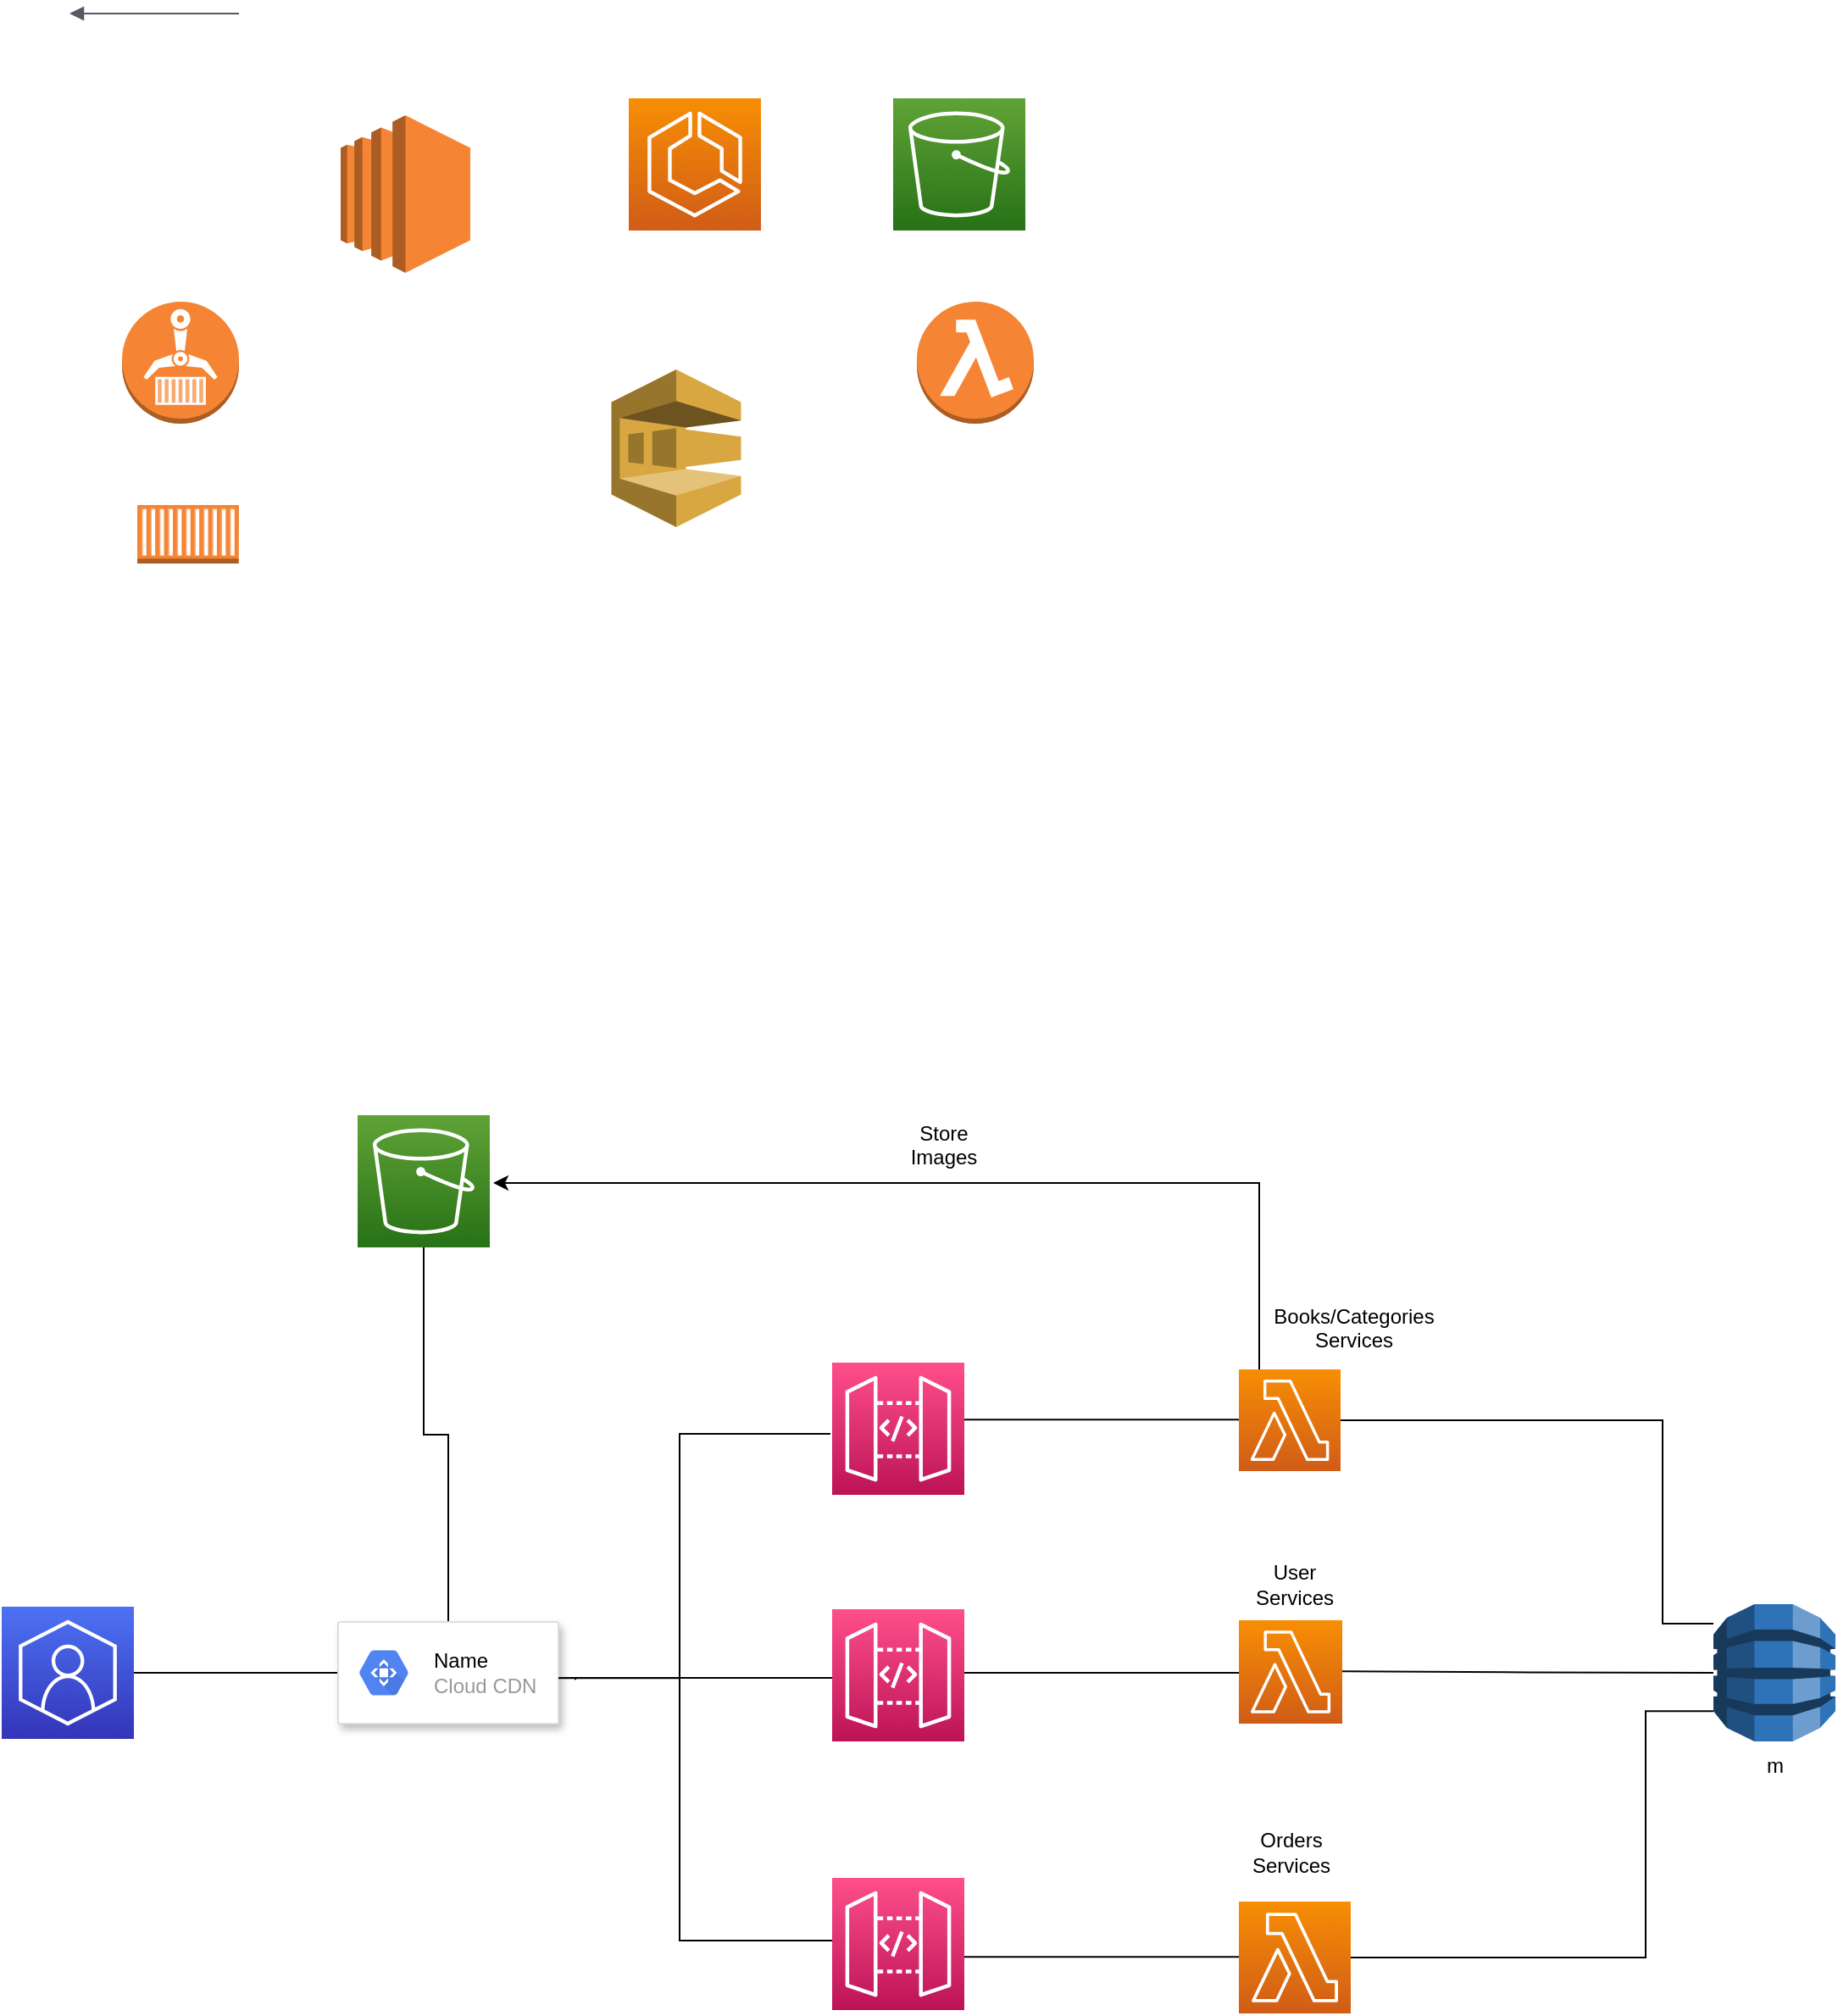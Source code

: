 <mxfile version="16.5.6" type="github">
  <diagram id="OKhErWQb7rbD11phgGq5" name="Page-1">
    <mxGraphModel dx="1483" dy="806" grid="1" gridSize="10" guides="1" tooltips="1" connect="1" arrows="1" fold="1" page="1" pageScale="1" pageWidth="850" pageHeight="1100" math="0" shadow="0">
      <root>
        <mxCell id="0" />
        <mxCell id="1" parent="0" />
        <mxCell id="JbPX0C3VsGhBJZsHosKH-2" value="" style="outlineConnect=0;dashed=0;verticalLabelPosition=bottom;verticalAlign=top;align=center;html=1;shape=mxgraph.aws3.ec2;fillColor=#F58534;gradientColor=none;" parent="1" vertex="1">
          <mxGeometry x="230" y="90" width="76.5" height="93" as="geometry" />
        </mxCell>
        <mxCell id="JbPX0C3VsGhBJZsHosKH-3" value="" style="outlineConnect=0;dashed=0;verticalLabelPosition=bottom;verticalAlign=top;align=center;html=1;shape=mxgraph.aws3.lambda_function;fillColor=#F58534;gradientColor=none;" parent="1" vertex="1">
          <mxGeometry x="570" y="200" width="69" height="72" as="geometry" />
        </mxCell>
        <mxCell id="JbPX0C3VsGhBJZsHosKH-4" value="" style="outlineConnect=0;dashed=0;verticalLabelPosition=bottom;verticalAlign=top;align=center;html=1;shape=mxgraph.aws3.ec2_compute_container;fillColor=#F58534;gradientColor=none;" parent="1" vertex="1">
          <mxGeometry x="110" y="320" width="60" height="34.5" as="geometry" />
        </mxCell>
        <mxCell id="JbPX0C3VsGhBJZsHosKH-5" value="" style="outlineConnect=0;dashed=0;verticalLabelPosition=bottom;verticalAlign=top;align=center;html=1;shape=mxgraph.aws3.ecr;fillColor=#F58534;gradientColor=none;" parent="1" vertex="1">
          <mxGeometry x="101" y="200" width="69" height="72" as="geometry" />
        </mxCell>
        <mxCell id="JbPX0C3VsGhBJZsHosKH-6" value="" style="outlineConnect=0;dashed=0;verticalLabelPosition=bottom;verticalAlign=top;align=center;html=1;shape=mxgraph.aws3.sqs;fillColor=#D9A741;gradientColor=none;" parent="1" vertex="1">
          <mxGeometry x="389.75" y="240" width="76.5" height="93" as="geometry" />
        </mxCell>
        <mxCell id="JbPX0C3VsGhBJZsHosKH-8" value="" style="edgeStyle=orthogonalEdgeStyle;html=1;endArrow=none;elbow=vertical;startArrow=block;startFill=1;strokeColor=#545B64;rounded=0;" parent="1" edge="1">
          <mxGeometry width="100" relative="1" as="geometry">
            <mxPoint x="70" y="30" as="sourcePoint" />
            <mxPoint x="170" y="30" as="targetPoint" />
          </mxGeometry>
        </mxCell>
        <mxCell id="JbPX0C3VsGhBJZsHosKH-11" value="" style="sketch=0;points=[[0,0,0],[0.25,0,0],[0.5,0,0],[0.75,0,0],[1,0,0],[0,1,0],[0.25,1,0],[0.5,1,0],[0.75,1,0],[1,1,0],[0,0.25,0],[0,0.5,0],[0,0.75,0],[1,0.25,0],[1,0.5,0],[1,0.75,0]];outlineConnect=0;fontColor=#232F3E;gradientColor=#F78E04;gradientDirection=north;fillColor=#D05C17;strokeColor=#ffffff;dashed=0;verticalLabelPosition=bottom;verticalAlign=top;align=center;html=1;fontSize=12;fontStyle=0;aspect=fixed;shape=mxgraph.aws4.resourceIcon;resIcon=mxgraph.aws4.ecs;" parent="1" vertex="1">
          <mxGeometry x="400" y="80" width="78" height="78" as="geometry" />
        </mxCell>
        <mxCell id="JbPX0C3VsGhBJZsHosKH-14" value="" style="sketch=0;points=[[0,0,0],[0.25,0,0],[0.5,0,0],[0.75,0,0],[1,0,0],[0,1,0],[0.25,1,0],[0.5,1,0],[0.75,1,0],[1,1,0],[0,0.25,0],[0,0.5,0],[0,0.75,0],[1,0.25,0],[1,0.5,0],[1,0.75,0]];outlineConnect=0;fontColor=#232F3E;gradientColor=#60A337;gradientDirection=north;fillColor=#277116;strokeColor=#ffffff;dashed=0;verticalLabelPosition=bottom;verticalAlign=top;align=center;html=1;fontSize=12;fontStyle=0;aspect=fixed;shape=mxgraph.aws4.resourceIcon;resIcon=mxgraph.aws4.s3;" parent="1" vertex="1">
          <mxGeometry x="556" y="80" width="78" height="78" as="geometry" />
        </mxCell>
        <mxCell id="D6Ryaq_cqtk96jo-aubv-10" value="" style="sketch=0;points=[[0,0,0],[0.25,0,0],[0.5,0,0],[0.75,0,0],[1,0,0],[0,1,0],[0.25,1,0],[0.5,1,0],[0.75,1,0],[1,1,0],[0,0.25,0],[0,0.5,0],[0,0.75,0],[1,0.25,0],[1,0.5,0],[1,0.75,0]];outlineConnect=0;fontColor=#232F3E;gradientColor=#FF4F8B;gradientDirection=north;fillColor=#BC1356;strokeColor=#ffffff;dashed=0;verticalLabelPosition=bottom;verticalAlign=top;align=center;html=1;fontSize=12;fontStyle=0;aspect=fixed;shape=mxgraph.aws4.resourceIcon;resIcon=mxgraph.aws4.api_gateway;" parent="1" vertex="1">
          <mxGeometry x="520" y="826" width="78" height="78" as="geometry" />
        </mxCell>
        <mxCell id="wicbFJvC92bKRZjQl9RK-31" value="" style="edgeStyle=orthogonalEdgeStyle;rounded=0;orthogonalLoop=1;jettySize=auto;html=1;entryX=0;entryY=0.5;entryDx=0;entryDy=0;endArrow=none;endFill=0;" edge="1" parent="1" source="D6Ryaq_cqtk96jo-aubv-11" target="wicbFJvC92bKRZjQl9RK-26">
          <mxGeometry relative="1" as="geometry">
            <mxPoint x="167" y="1009.0" as="targetPoint" />
          </mxGeometry>
        </mxCell>
        <mxCell id="D6Ryaq_cqtk96jo-aubv-11" value="" style="sketch=0;points=[[0,0,0],[0.25,0,0],[0.5,0,0],[0.75,0,0],[1,0,0],[0,1,0],[0.25,1,0],[0.5,1,0],[0.75,1,0],[1,1,0],[0,0.25,0],[0,0.5,0],[0,0.75,0],[1,0.25,0],[1,0.5,0],[1,0.75,0]];outlineConnect=0;fontColor=#232F3E;gradientColor=#4D72F3;gradientDirection=north;fillColor=#3334B9;strokeColor=#ffffff;dashed=0;verticalLabelPosition=bottom;verticalAlign=top;align=center;html=1;fontSize=12;fontStyle=0;aspect=fixed;shape=mxgraph.aws4.resourceIcon;resIcon=mxgraph.aws4.customer_enablement;" parent="1" vertex="1">
          <mxGeometry x="30" y="970" width="78" height="78" as="geometry" />
        </mxCell>
        <mxCell id="wicbFJvC92bKRZjQl9RK-1" value="" style="sketch=0;points=[[0,0,0],[0.25,0,0],[0.5,0,0],[0.75,0,0],[1,0,0],[0,1,0],[0.25,1,0],[0.5,1,0],[0.75,1,0],[1,1,0],[0,0.25,0],[0,0.5,0],[0,0.75,0],[1,0.25,0],[1,0.5,0],[1,0.75,0]];outlineConnect=0;fontColor=#232F3E;gradientColor=#60A337;gradientDirection=north;fillColor=#277116;strokeColor=#ffffff;dashed=0;verticalLabelPosition=bottom;verticalAlign=top;align=center;html=1;fontSize=12;fontStyle=0;aspect=fixed;shape=mxgraph.aws4.resourceIcon;resIcon=mxgraph.aws4.s3;" vertex="1" parent="1">
          <mxGeometry x="240" y="680" width="78" height="78" as="geometry" />
        </mxCell>
        <mxCell id="wicbFJvC92bKRZjQl9RK-14" value="m" style="outlineConnect=0;dashed=0;verticalLabelPosition=bottom;verticalAlign=top;align=center;html=1;shape=mxgraph.aws3.dynamo_db;fillColor=#2E73B8;gradientColor=none;" vertex="1" parent="1">
          <mxGeometry x="1040" y="968.5" width="72" height="81" as="geometry" />
        </mxCell>
        <mxCell id="wicbFJvC92bKRZjQl9RK-16" value="" style="sketch=0;points=[[0,0,0],[0.25,0,0],[0.5,0,0],[0.75,0,0],[1,0,0],[0,1,0],[0.25,1,0],[0.5,1,0],[0.75,1,0],[1,1,0],[0,0.25,0],[0,0.5,0],[0,0.75,0],[1,0.25,0],[1,0.5,0],[1,0.75,0]];outlineConnect=0;fontColor=#232F3E;gradientColor=#F78E04;gradientDirection=north;fillColor=#D05C17;strokeColor=#ffffff;dashed=0;verticalLabelPosition=bottom;verticalAlign=top;align=center;html=1;fontSize=12;fontStyle=0;aspect=fixed;shape=mxgraph.aws4.resourceIcon;resIcon=mxgraph.aws4.lambda;" vertex="1" parent="1">
          <mxGeometry x="760" y="1144" width="66" height="66" as="geometry" />
        </mxCell>
        <mxCell id="wicbFJvC92bKRZjQl9RK-18" value="" style="sketch=0;points=[[0,0,0],[0.25,0,0],[0.5,0,0],[0.75,0,0],[1,0,0],[0,1,0],[0.25,1,0],[0.5,1,0],[0.75,1,0],[1,1,0],[0,0.25,0],[0,0.5,0],[0,0.75,0],[1,0.25,0],[1,0.5,0],[1,0.75,0]];outlineConnect=0;fontColor=#232F3E;gradientColor=#F78E04;gradientDirection=north;fillColor=#D05C17;strokeColor=#ffffff;dashed=0;verticalLabelPosition=bottom;verticalAlign=top;align=center;html=1;fontSize=12;fontStyle=0;aspect=fixed;shape=mxgraph.aws4.resourceIcon;resIcon=mxgraph.aws4.lambda;" vertex="1" parent="1">
          <mxGeometry x="760" y="830" width="60" height="60" as="geometry" />
        </mxCell>
        <mxCell id="wicbFJvC92bKRZjQl9RK-19" value="" style="sketch=0;points=[[0,0,0],[0.25,0,0],[0.5,0,0],[0.75,0,0],[1,0,0],[0,1,0],[0.25,1,0],[0.5,1,0],[0.75,1,0],[1,1,0],[0,0.25,0],[0,0.5,0],[0,0.75,0],[1,0.25,0],[1,0.5,0],[1,0.75,0]];outlineConnect=0;fontColor=#232F3E;gradientColor=#F78E04;gradientDirection=north;fillColor=#D05C17;strokeColor=#ffffff;dashed=0;verticalLabelPosition=bottom;verticalAlign=top;align=center;html=1;fontSize=12;fontStyle=0;aspect=fixed;shape=mxgraph.aws4.resourceIcon;resIcon=mxgraph.aws4.lambda;" vertex="1" parent="1">
          <mxGeometry x="760" y="978" width="61" height="61" as="geometry" />
        </mxCell>
        <mxCell id="wicbFJvC92bKRZjQl9RK-20" value="" style="edgeStyle=elbowEdgeStyle;elbow=horizontal;endArrow=none;html=1;rounded=0;exitX=1;exitY=0.5;exitDx=0;exitDy=0;exitPerimeter=0;endFill=0;" edge="1" parent="1" source="wicbFJvC92bKRZjQl9RK-18" target="wicbFJvC92bKRZjQl9RK-14">
          <mxGeometry width="50" height="50" relative="1" as="geometry">
            <mxPoint x="890" y="900" as="sourcePoint" />
            <mxPoint x="1030" y="1010.0" as="targetPoint" />
            <Array as="points">
              <mxPoint x="1010" y="980" />
              <mxPoint x="1020" y="990" />
              <mxPoint x="1000" y="950" />
            </Array>
          </mxGeometry>
        </mxCell>
        <mxCell id="wicbFJvC92bKRZjQl9RK-23" value="&lt;div&gt;Store Images&lt;/div&gt;&lt;div&gt;&lt;br&gt;&lt;/div&gt;" style="text;html=1;strokeColor=none;fillColor=none;align=center;verticalAlign=middle;whiteSpace=wrap;rounded=0;" vertex="1" parent="1">
          <mxGeometry x="556" y="690" width="60" height="30" as="geometry" />
        </mxCell>
        <mxCell id="wicbFJvC92bKRZjQl9RK-24" value="" style="edgeStyle=elbowEdgeStyle;elbow=horizontal;endArrow=none;html=1;rounded=0;exitX=1;exitY=0.5;exitDx=0;exitDy=0;exitPerimeter=0;entryX=0;entryY=0.78;entryDx=0;entryDy=0;entryPerimeter=0;endFill=0;" edge="1" parent="1" source="wicbFJvC92bKRZjQl9RK-16" target="wicbFJvC92bKRZjQl9RK-14">
          <mxGeometry width="50" height="50" relative="1" as="geometry">
            <mxPoint x="890" y="1170.0" as="sourcePoint" />
            <mxPoint x="1030" y="1030.0" as="targetPoint" />
            <Array as="points">
              <mxPoint x="1000" y="1140" />
            </Array>
          </mxGeometry>
        </mxCell>
        <mxCell id="wicbFJvC92bKRZjQl9RK-25" value="Orders Services" style="text;html=1;strokeColor=none;fillColor=none;align=center;verticalAlign=middle;whiteSpace=wrap;rounded=0;" vertex="1" parent="1">
          <mxGeometry x="760.5" y="1100" width="60" height="30" as="geometry" />
        </mxCell>
        <mxCell id="wicbFJvC92bKRZjQl9RK-33" value="" style="edgeStyle=orthogonalEdgeStyle;rounded=0;orthogonalLoop=1;jettySize=auto;html=1;entryX=0.5;entryY=1;entryDx=0;entryDy=0;entryPerimeter=0;endArrow=none;endFill=0;" edge="1" parent="1" source="wicbFJvC92bKRZjQl9RK-26" target="wicbFJvC92bKRZjQl9RK-1">
          <mxGeometry relative="1" as="geometry">
            <mxPoint x="293.5" y="899" as="targetPoint" />
          </mxGeometry>
        </mxCell>
        <mxCell id="wicbFJvC92bKRZjQl9RK-37" value="" style="edgeStyle=orthogonalEdgeStyle;rounded=0;orthogonalLoop=1;jettySize=auto;html=1;entryX=0;entryY=0.5;entryDx=0;entryDy=0;entryPerimeter=0;endArrow=none;endFill=0;" edge="1" parent="1">
          <mxGeometry relative="1" as="geometry">
            <mxPoint x="357.5" y="1012" as="sourcePoint" />
            <mxPoint x="519" y="868" as="targetPoint" />
            <Array as="points">
              <mxPoint x="430" y="1012" />
              <mxPoint x="430" y="868" />
            </Array>
          </mxGeometry>
        </mxCell>
        <mxCell id="wicbFJvC92bKRZjQl9RK-26" value="" style="strokeColor=#dddddd;shadow=1;strokeWidth=1;rounded=1;absoluteArcSize=1;arcSize=2;" vertex="1" parent="1">
          <mxGeometry x="228.5" y="979" width="130" height="60" as="geometry" />
        </mxCell>
        <mxCell id="wicbFJvC92bKRZjQl9RK-27" value="&lt;font color=&quot;#000000&quot;&gt;Name&lt;/font&gt;&lt;br&gt;Cloud  CDN" style="sketch=0;dashed=0;connectable=0;html=1;fillColor=#5184F3;strokeColor=none;shape=mxgraph.gcp2.hexIcon;prIcon=cloud_cdn;part=1;labelPosition=right;verticalLabelPosition=middle;align=left;verticalAlign=middle;spacingLeft=5;fontColor=#999999;fontSize=12;" vertex="1" parent="wicbFJvC92bKRZjQl9RK-26">
          <mxGeometry y="0.5" width="44" height="39" relative="1" as="geometry">
            <mxPoint x="5" y="-19.5" as="offset" />
          </mxGeometry>
        </mxCell>
        <mxCell id="wicbFJvC92bKRZjQl9RK-34" value="" style="sketch=0;points=[[0,0,0],[0.25,0,0],[0.5,0,0],[0.75,0,0],[1,0,0],[0,1,0],[0.25,1,0],[0.5,1,0],[0.75,1,0],[1,1,0],[0,0.25,0],[0,0.5,0],[0,0.75,0],[1,0.25,0],[1,0.5,0],[1,0.75,0]];outlineConnect=0;fontColor=#232F3E;gradientColor=#FF4F8B;gradientDirection=north;fillColor=#BC1356;strokeColor=#ffffff;dashed=0;verticalLabelPosition=bottom;verticalAlign=top;align=center;html=1;fontSize=12;fontStyle=0;aspect=fixed;shape=mxgraph.aws4.resourceIcon;resIcon=mxgraph.aws4.api_gateway;" vertex="1" parent="1">
          <mxGeometry x="520" y="1130" width="78" height="78" as="geometry" />
        </mxCell>
        <mxCell id="wicbFJvC92bKRZjQl9RK-35" value="" style="sketch=0;points=[[0,0,0],[0.25,0,0],[0.5,0,0],[0.75,0,0],[1,0,0],[0,1,0],[0.25,1,0],[0.5,1,0],[0.75,1,0],[1,1,0],[0,0.25,0],[0,0.5,0],[0,0.75,0],[1,0.25,0],[1,0.5,0],[1,0.75,0]];outlineConnect=0;fontColor=#232F3E;gradientColor=#FF4F8B;gradientDirection=north;fillColor=#BC1356;strokeColor=#ffffff;dashed=0;verticalLabelPosition=bottom;verticalAlign=top;align=center;html=1;fontSize=12;fontStyle=0;aspect=fixed;shape=mxgraph.aws4.resourceIcon;resIcon=mxgraph.aws4.api_gateway;" vertex="1" parent="1">
          <mxGeometry x="520" y="971.5" width="78" height="78" as="geometry" />
        </mxCell>
        <mxCell id="wicbFJvC92bKRZjQl9RK-38" value="" style="edgeStyle=orthogonalEdgeStyle;rounded=0;orthogonalLoop=1;jettySize=auto;html=1;endArrow=none;endFill=0;" edge="1" parent="1">
          <mxGeometry relative="1" as="geometry">
            <mxPoint x="358.5" y="1012.077" as="sourcePoint" />
            <mxPoint x="520" y="1167" as="targetPoint" />
            <Array as="points">
              <mxPoint x="430" y="1012" />
              <mxPoint x="430" y="1167" />
            </Array>
          </mxGeometry>
        </mxCell>
        <mxCell id="wicbFJvC92bKRZjQl9RK-39" value="" style="edgeStyle=orthogonalEdgeStyle;rounded=0;orthogonalLoop=1;jettySize=auto;html=1;entryX=0;entryY=0.5;entryDx=0;entryDy=0;entryPerimeter=0;endArrow=none;endFill=0;" edge="1" parent="1">
          <mxGeometry relative="1" as="geometry">
            <mxPoint x="368.5" y="1013.077" as="sourcePoint" />
            <mxPoint x="520" y="1011.5" as="targetPoint" />
            <Array as="points">
              <mxPoint x="369" y="1012" />
              <mxPoint x="520" y="1012" />
            </Array>
          </mxGeometry>
        </mxCell>
        <mxCell id="wicbFJvC92bKRZjQl9RK-40" value="" style="edgeStyle=orthogonalEdgeStyle;rounded=0;orthogonalLoop=1;jettySize=auto;html=1;endArrow=none;endFill=0;" edge="1" parent="1" target="wicbFJvC92bKRZjQl9RK-19">
          <mxGeometry relative="1" as="geometry">
            <mxPoint x="598" y="1009" as="sourcePoint" />
            <mxPoint x="750" y="1010" as="targetPoint" />
            <Array as="points">
              <mxPoint x="598" y="1009" />
            </Array>
          </mxGeometry>
        </mxCell>
        <mxCell id="wicbFJvC92bKRZjQl9RK-41" value="" style="edgeStyle=orthogonalEdgeStyle;rounded=0;orthogonalLoop=1;jettySize=auto;html=1;endArrow=none;endFill=0;" edge="1" parent="1">
          <mxGeometry relative="1" as="geometry">
            <mxPoint x="598" y="1176.66" as="sourcePoint" />
            <mxPoint x="760" y="1176.66" as="targetPoint" />
            <Array as="points">
              <mxPoint x="598" y="1176.66" />
            </Array>
          </mxGeometry>
        </mxCell>
        <mxCell id="wicbFJvC92bKRZjQl9RK-42" value="" style="edgeStyle=orthogonalEdgeStyle;rounded=0;orthogonalLoop=1;jettySize=auto;html=1;endArrow=none;endFill=0;" edge="1" parent="1">
          <mxGeometry relative="1" as="geometry">
            <mxPoint x="598" y="859.66" as="sourcePoint" />
            <mxPoint x="760" y="859.66" as="targetPoint" />
            <Array as="points">
              <mxPoint x="598" y="859.66" />
            </Array>
          </mxGeometry>
        </mxCell>
        <mxCell id="wicbFJvC92bKRZjQl9RK-43" value="" style="edgeStyle=orthogonalEdgeStyle;rounded=0;orthogonalLoop=1;jettySize=auto;html=1;entryX=0;entryY=0.5;entryDx=0;entryDy=0;entryPerimeter=0;endArrow=none;endFill=0;" edge="1" parent="1" target="wicbFJvC92bKRZjQl9RK-14">
          <mxGeometry relative="1" as="geometry">
            <mxPoint x="821" y="1008.16" as="sourcePoint" />
            <mxPoint x="983" y="1008.16" as="targetPoint" />
            <Array as="points" />
          </mxGeometry>
        </mxCell>
        <mxCell id="wicbFJvC92bKRZjQl9RK-44" value="User Services" style="text;html=1;strokeColor=none;fillColor=none;align=center;verticalAlign=middle;whiteSpace=wrap;rounded=0;" vertex="1" parent="1">
          <mxGeometry x="763" y="941.5" width="60" height="30" as="geometry" />
        </mxCell>
        <mxCell id="wicbFJvC92bKRZjQl9RK-45" value="" style="edgeStyle=orthogonalEdgeStyle;rounded=0;orthogonalLoop=1;jettySize=auto;html=1;endArrow=classic;endFill=1;" edge="1" parent="1" source="wicbFJvC92bKRZjQl9RK-18">
          <mxGeometry relative="1" as="geometry">
            <mxPoint x="700" y="824" as="sourcePoint" />
            <mxPoint x="320" y="720" as="targetPoint" />
            <Array as="points">
              <mxPoint x="772" y="720" />
            </Array>
          </mxGeometry>
        </mxCell>
        <mxCell id="wicbFJvC92bKRZjQl9RK-46" value="&lt;div&gt;Books/Categories Services&lt;/div&gt;&lt;div&gt;&lt;br&gt;&lt;/div&gt;" style="text;html=1;strokeColor=none;fillColor=none;align=center;verticalAlign=middle;whiteSpace=wrap;rounded=0;" vertex="1" parent="1">
          <mxGeometry x="763" y="800" width="130" height="26" as="geometry" />
        </mxCell>
      </root>
    </mxGraphModel>
  </diagram>
</mxfile>

